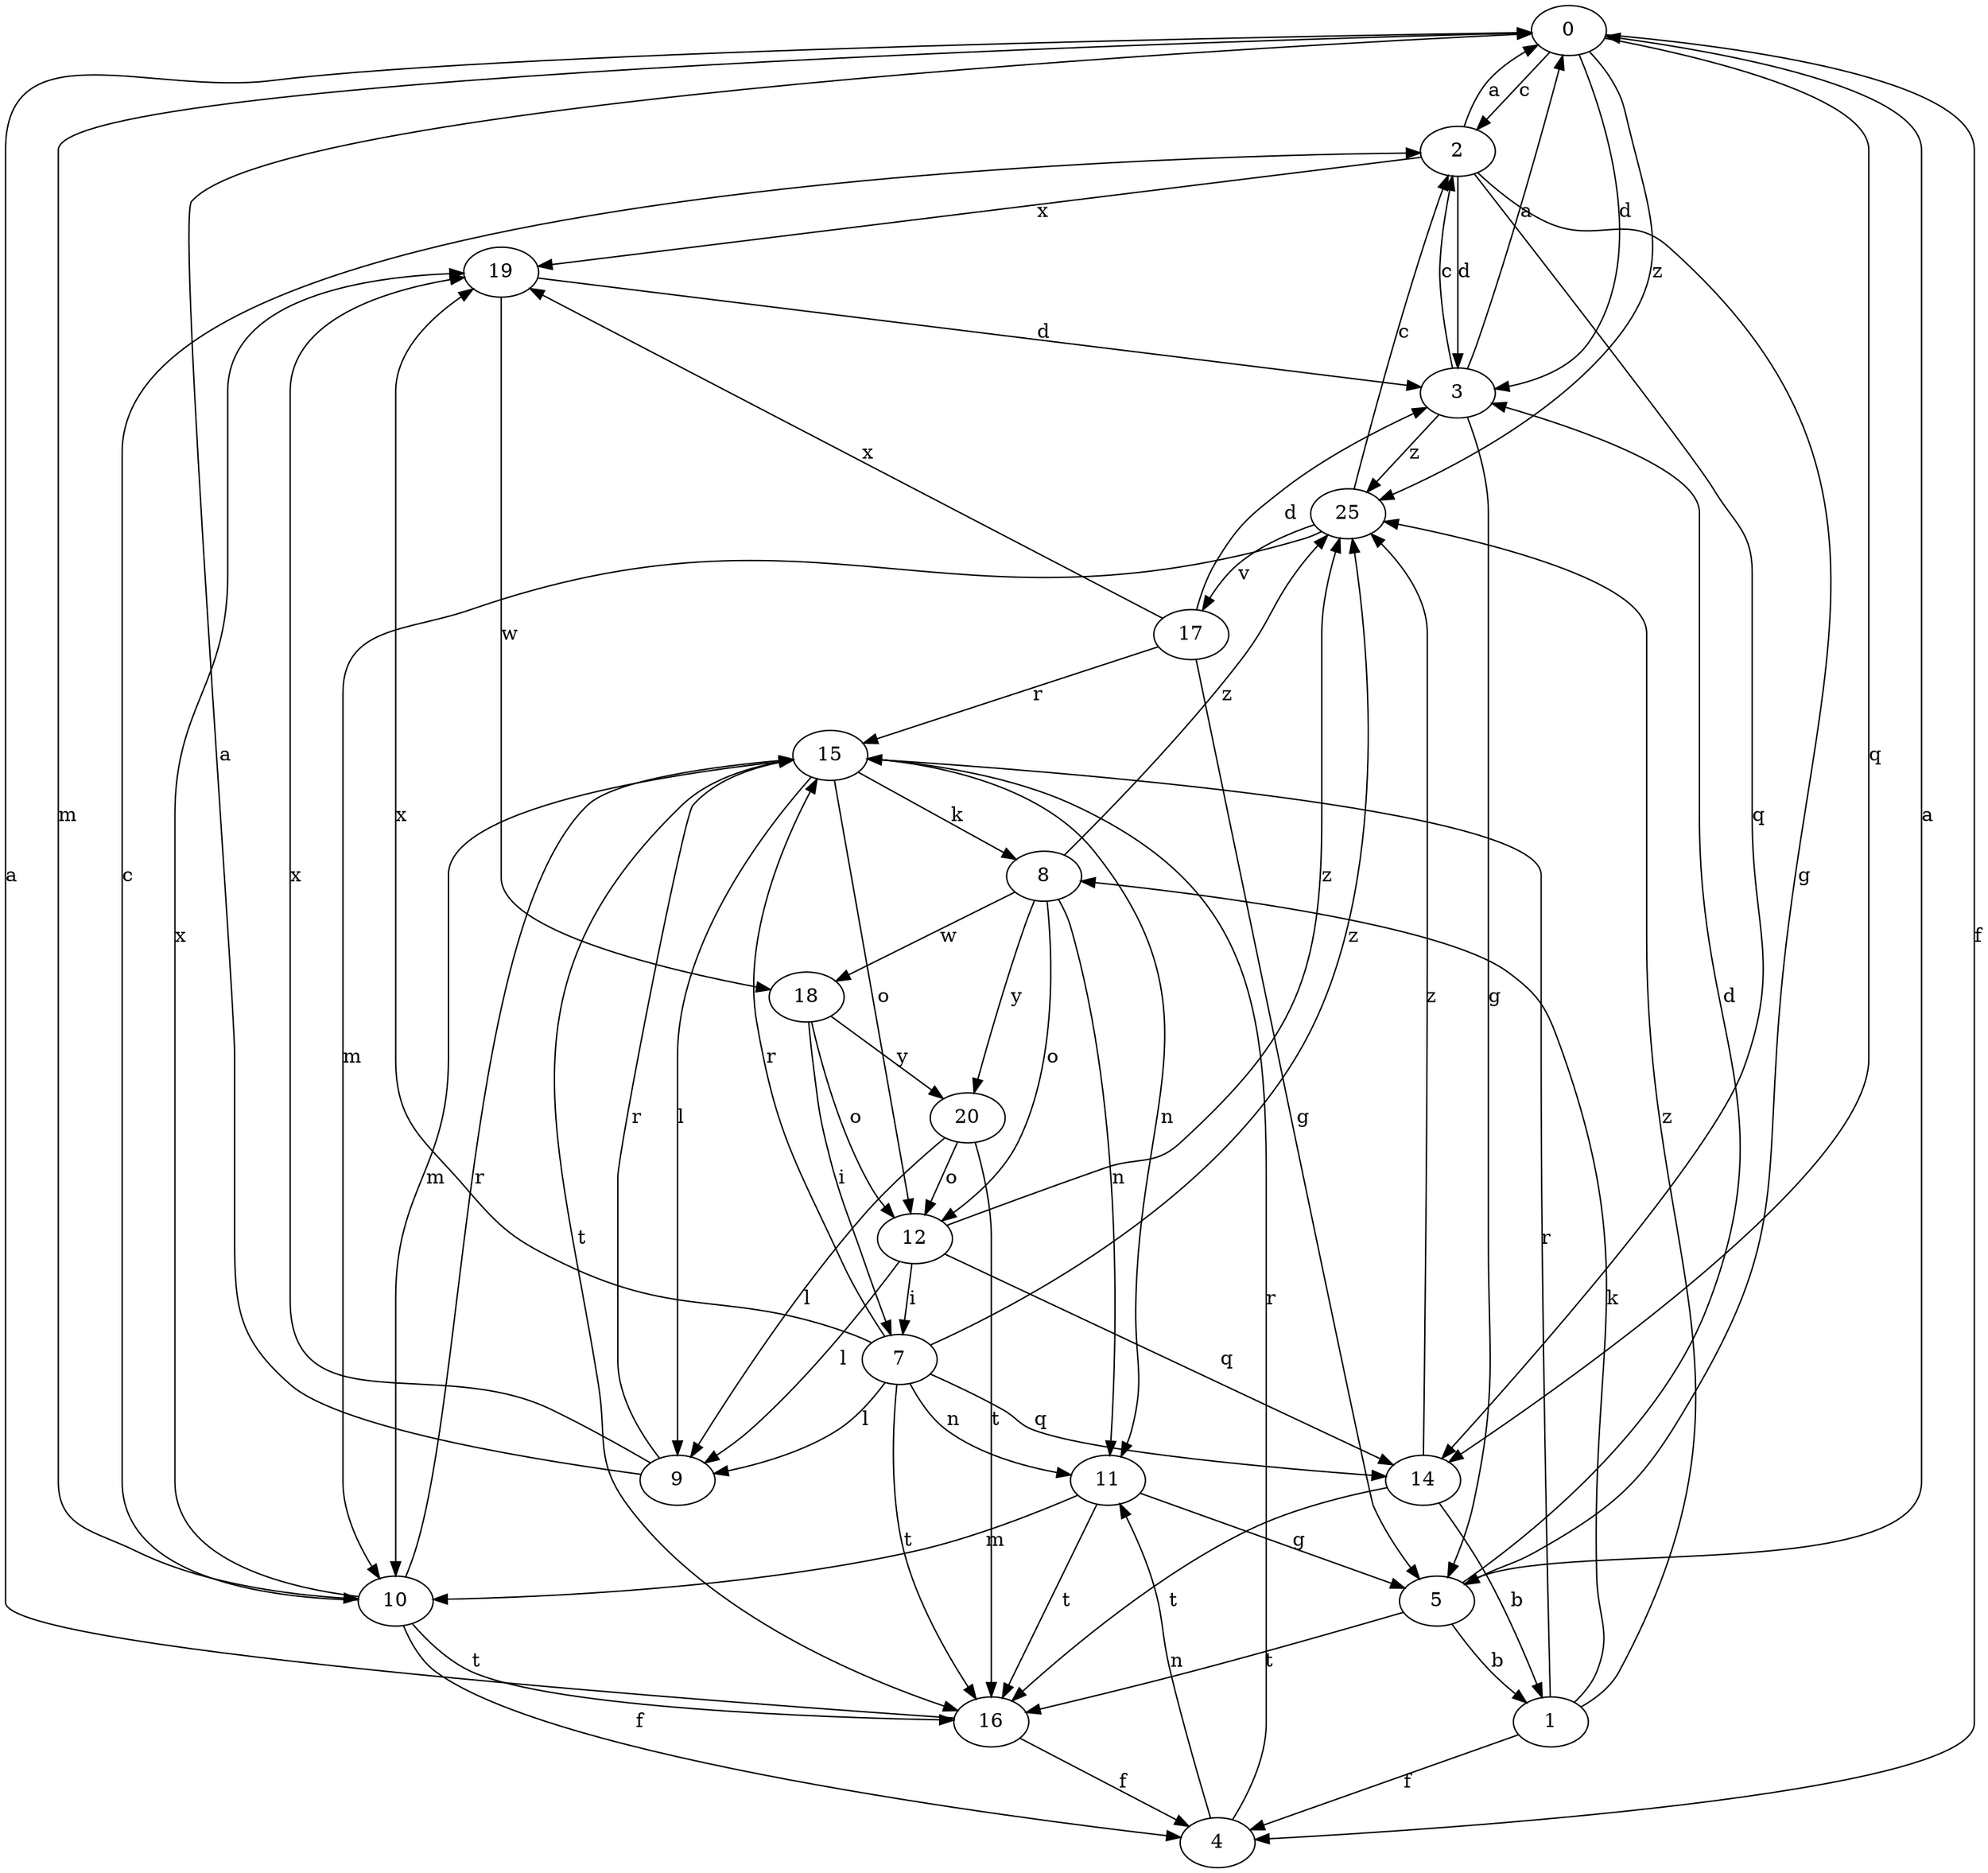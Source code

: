strict digraph  {
0;
1;
2;
3;
4;
5;
7;
8;
9;
10;
11;
12;
14;
15;
16;
17;
18;
19;
20;
25;
0 -> 2  [label=c];
0 -> 3  [label=d];
0 -> 4  [label=f];
0 -> 10  [label=m];
0 -> 14  [label=q];
0 -> 25  [label=z];
1 -> 4  [label=f];
1 -> 8  [label=k];
1 -> 15  [label=r];
1 -> 25  [label=z];
2 -> 0  [label=a];
2 -> 3  [label=d];
2 -> 5  [label=g];
2 -> 14  [label=q];
2 -> 19  [label=x];
3 -> 0  [label=a];
3 -> 2  [label=c];
3 -> 5  [label=g];
3 -> 25  [label=z];
4 -> 11  [label=n];
4 -> 15  [label=r];
5 -> 0  [label=a];
5 -> 1  [label=b];
5 -> 3  [label=d];
5 -> 16  [label=t];
7 -> 9  [label=l];
7 -> 11  [label=n];
7 -> 14  [label=q];
7 -> 15  [label=r];
7 -> 16  [label=t];
7 -> 19  [label=x];
7 -> 25  [label=z];
8 -> 11  [label=n];
8 -> 12  [label=o];
8 -> 18  [label=w];
8 -> 20  [label=y];
8 -> 25  [label=z];
9 -> 0  [label=a];
9 -> 15  [label=r];
9 -> 19  [label=x];
10 -> 2  [label=c];
10 -> 4  [label=f];
10 -> 15  [label=r];
10 -> 16  [label=t];
10 -> 19  [label=x];
11 -> 5  [label=g];
11 -> 10  [label=m];
11 -> 16  [label=t];
12 -> 7  [label=i];
12 -> 9  [label=l];
12 -> 14  [label=q];
12 -> 25  [label=z];
14 -> 1  [label=b];
14 -> 16  [label=t];
14 -> 25  [label=z];
15 -> 8  [label=k];
15 -> 9  [label=l];
15 -> 10  [label=m];
15 -> 11  [label=n];
15 -> 12  [label=o];
15 -> 16  [label=t];
16 -> 0  [label=a];
16 -> 4  [label=f];
17 -> 3  [label=d];
17 -> 5  [label=g];
17 -> 15  [label=r];
17 -> 19  [label=x];
18 -> 7  [label=i];
18 -> 12  [label=o];
18 -> 20  [label=y];
19 -> 3  [label=d];
19 -> 18  [label=w];
20 -> 9  [label=l];
20 -> 12  [label=o];
20 -> 16  [label=t];
25 -> 2  [label=c];
25 -> 10  [label=m];
25 -> 17  [label=v];
}
